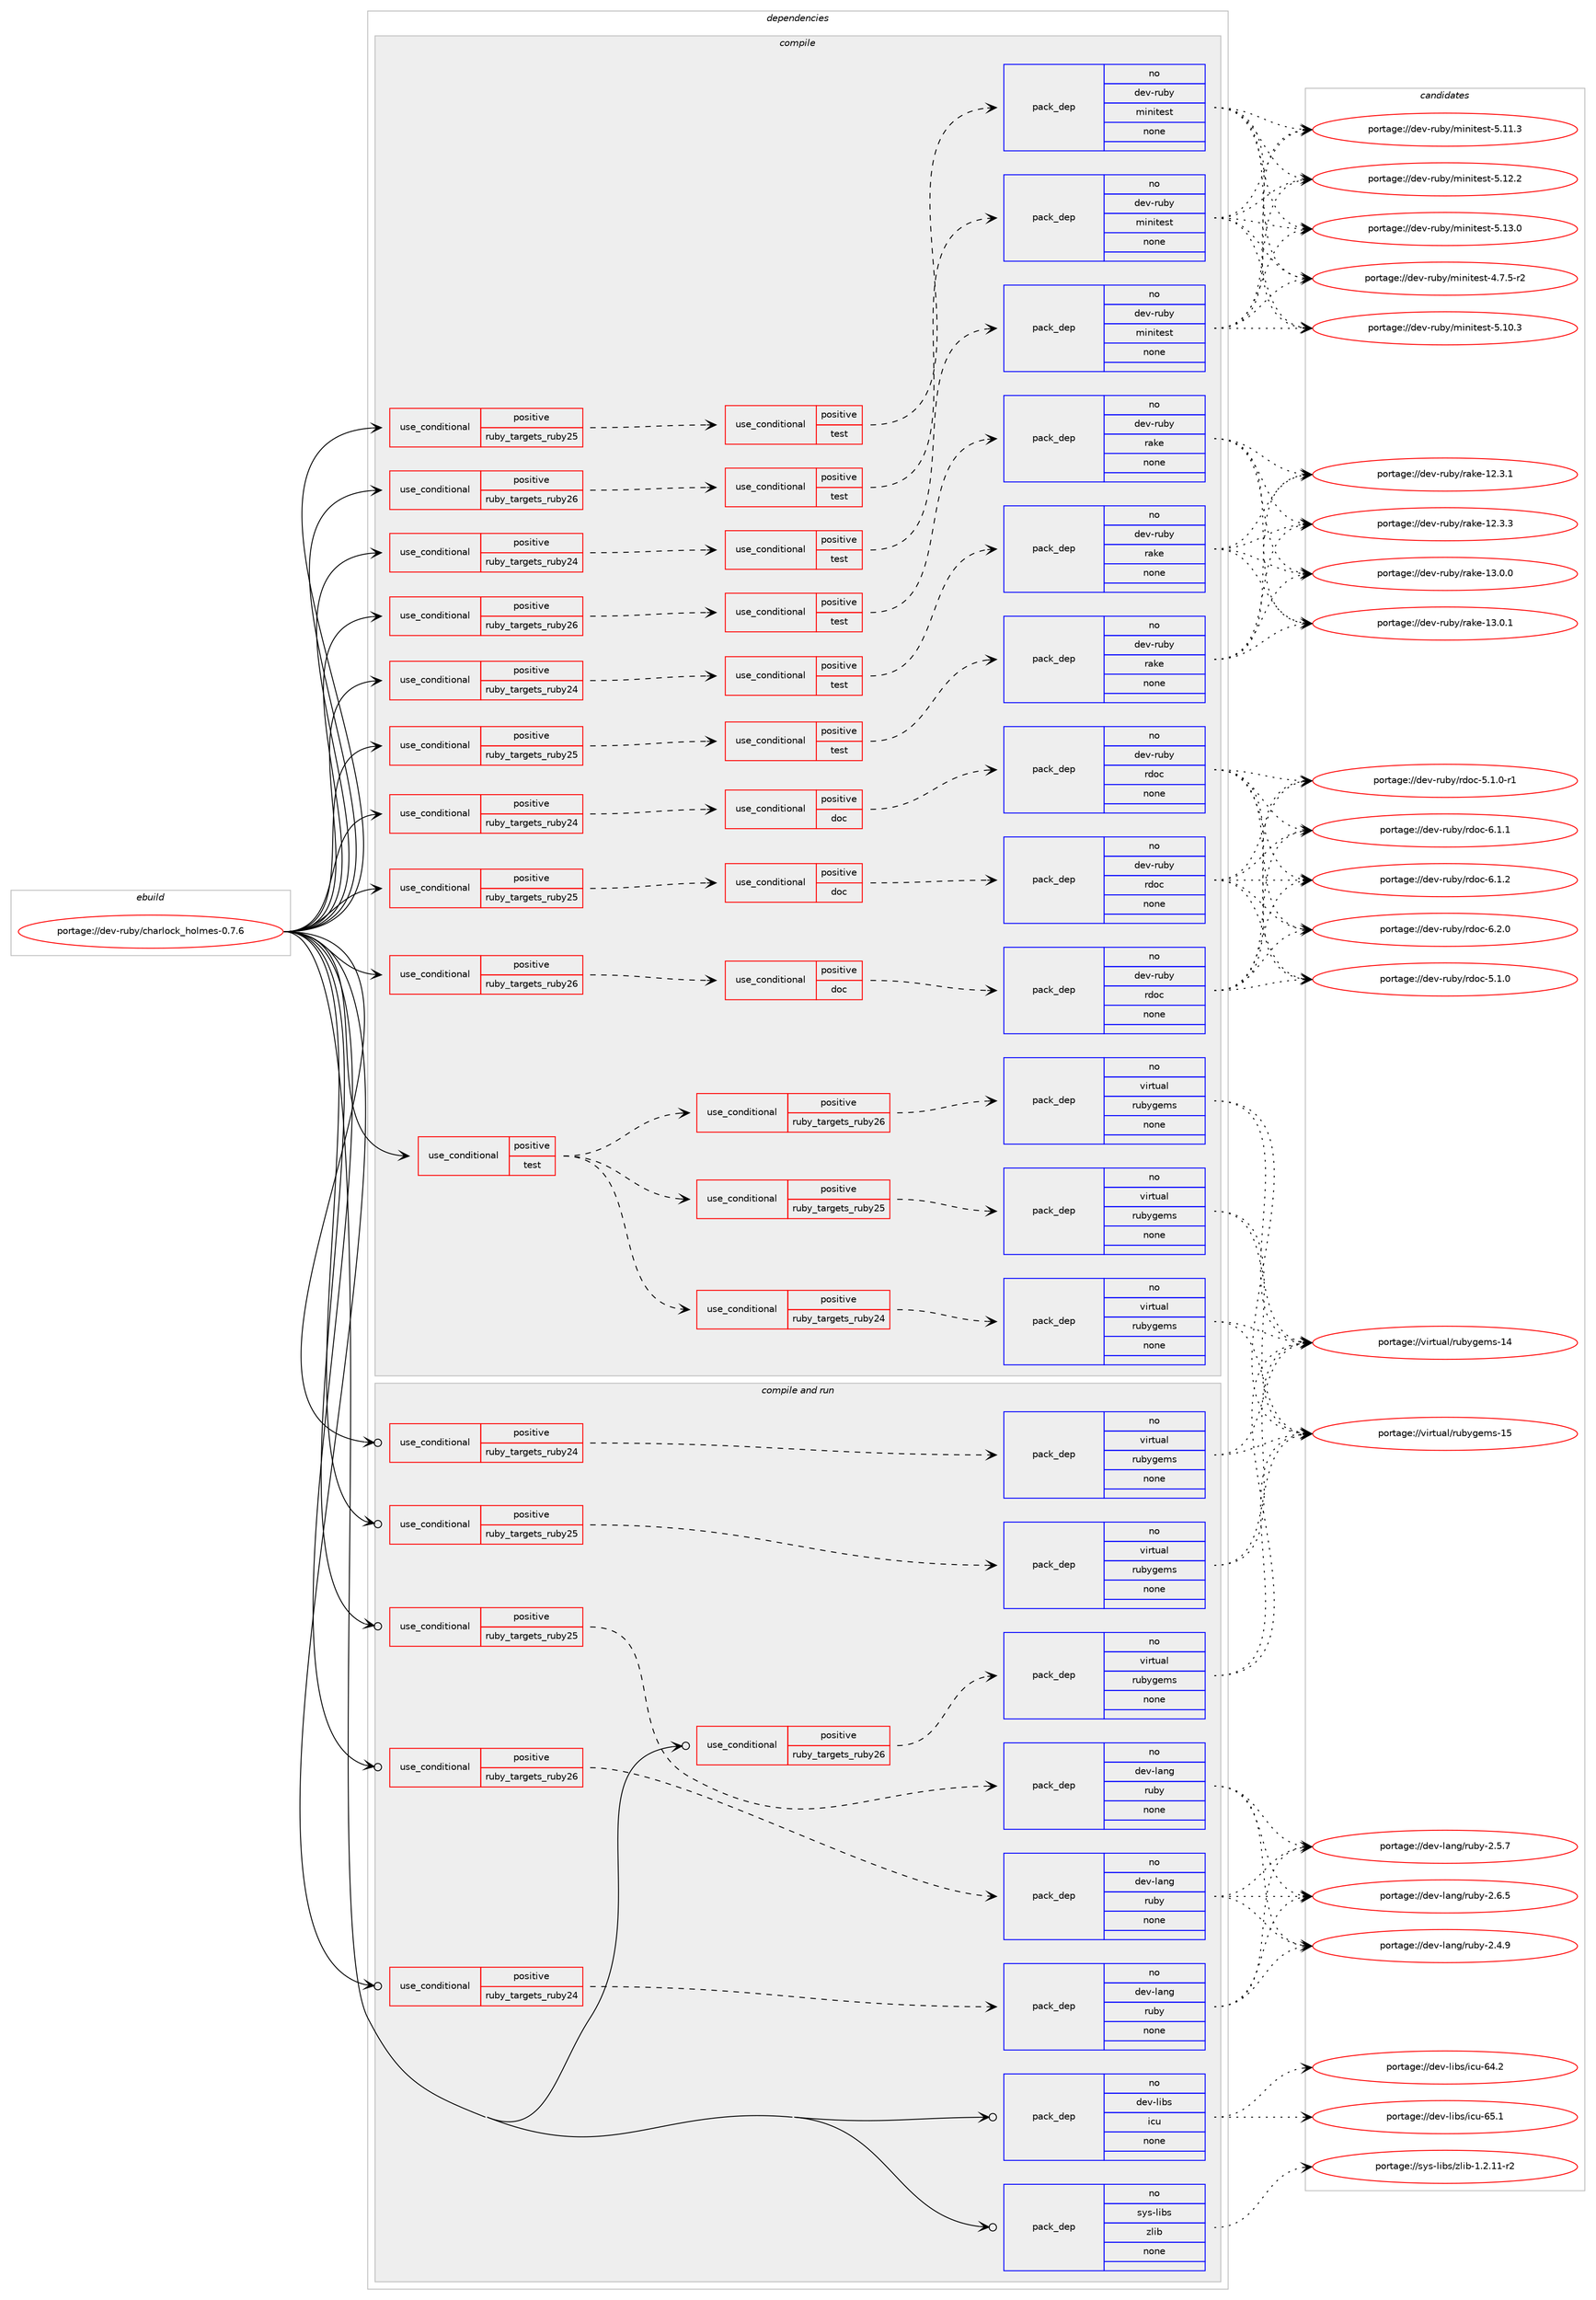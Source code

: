 digraph prolog {

# *************
# Graph options
# *************

newrank=true;
concentrate=true;
compound=true;
graph [rankdir=LR,fontname=Helvetica,fontsize=10,ranksep=1.5];#, ranksep=2.5, nodesep=0.2];
edge  [arrowhead=vee];
node  [fontname=Helvetica,fontsize=10];

# **********
# The ebuild
# **********

subgraph cluster_leftcol {
color=gray;
rank=same;
label=<<i>ebuild</i>>;
id [label="portage://dev-ruby/charlock_holmes-0.7.6", color=red, width=4, href="../dev-ruby/charlock_holmes-0.7.6.svg"];
}

# ****************
# The dependencies
# ****************

subgraph cluster_midcol {
color=gray;
label=<<i>dependencies</i>>;
subgraph cluster_compile {
fillcolor="#eeeeee";
style=filled;
label=<<i>compile</i>>;
subgraph cond49091 {
dependency215319 [label=<<TABLE BORDER="0" CELLBORDER="1" CELLSPACING="0" CELLPADDING="4"><TR><TD ROWSPAN="3" CELLPADDING="10">use_conditional</TD></TR><TR><TD>positive</TD></TR><TR><TD>ruby_targets_ruby24</TD></TR></TABLE>>, shape=none, color=red];
subgraph cond49092 {
dependency215320 [label=<<TABLE BORDER="0" CELLBORDER="1" CELLSPACING="0" CELLPADDING="4"><TR><TD ROWSPAN="3" CELLPADDING="10">use_conditional</TD></TR><TR><TD>positive</TD></TR><TR><TD>doc</TD></TR></TABLE>>, shape=none, color=red];
subgraph pack162747 {
dependency215321 [label=<<TABLE BORDER="0" CELLBORDER="1" CELLSPACING="0" CELLPADDING="4" WIDTH="220"><TR><TD ROWSPAN="6" CELLPADDING="30">pack_dep</TD></TR><TR><TD WIDTH="110">no</TD></TR><TR><TD>dev-ruby</TD></TR><TR><TD>rdoc</TD></TR><TR><TD>none</TD></TR><TR><TD></TD></TR></TABLE>>, shape=none, color=blue];
}
dependency215320:e -> dependency215321:w [weight=20,style="dashed",arrowhead="vee"];
}
dependency215319:e -> dependency215320:w [weight=20,style="dashed",arrowhead="vee"];
}
id:e -> dependency215319:w [weight=20,style="solid",arrowhead="vee"];
subgraph cond49093 {
dependency215322 [label=<<TABLE BORDER="0" CELLBORDER="1" CELLSPACING="0" CELLPADDING="4"><TR><TD ROWSPAN="3" CELLPADDING="10">use_conditional</TD></TR><TR><TD>positive</TD></TR><TR><TD>ruby_targets_ruby24</TD></TR></TABLE>>, shape=none, color=red];
subgraph cond49094 {
dependency215323 [label=<<TABLE BORDER="0" CELLBORDER="1" CELLSPACING="0" CELLPADDING="4"><TR><TD ROWSPAN="3" CELLPADDING="10">use_conditional</TD></TR><TR><TD>positive</TD></TR><TR><TD>test</TD></TR></TABLE>>, shape=none, color=red];
subgraph pack162748 {
dependency215324 [label=<<TABLE BORDER="0" CELLBORDER="1" CELLSPACING="0" CELLPADDING="4" WIDTH="220"><TR><TD ROWSPAN="6" CELLPADDING="30">pack_dep</TD></TR><TR><TD WIDTH="110">no</TD></TR><TR><TD>dev-ruby</TD></TR><TR><TD>minitest</TD></TR><TR><TD>none</TD></TR><TR><TD></TD></TR></TABLE>>, shape=none, color=blue];
}
dependency215323:e -> dependency215324:w [weight=20,style="dashed",arrowhead="vee"];
}
dependency215322:e -> dependency215323:w [weight=20,style="dashed",arrowhead="vee"];
}
id:e -> dependency215322:w [weight=20,style="solid",arrowhead="vee"];
subgraph cond49095 {
dependency215325 [label=<<TABLE BORDER="0" CELLBORDER="1" CELLSPACING="0" CELLPADDING="4"><TR><TD ROWSPAN="3" CELLPADDING="10">use_conditional</TD></TR><TR><TD>positive</TD></TR><TR><TD>ruby_targets_ruby24</TD></TR></TABLE>>, shape=none, color=red];
subgraph cond49096 {
dependency215326 [label=<<TABLE BORDER="0" CELLBORDER="1" CELLSPACING="0" CELLPADDING="4"><TR><TD ROWSPAN="3" CELLPADDING="10">use_conditional</TD></TR><TR><TD>positive</TD></TR><TR><TD>test</TD></TR></TABLE>>, shape=none, color=red];
subgraph pack162749 {
dependency215327 [label=<<TABLE BORDER="0" CELLBORDER="1" CELLSPACING="0" CELLPADDING="4" WIDTH="220"><TR><TD ROWSPAN="6" CELLPADDING="30">pack_dep</TD></TR><TR><TD WIDTH="110">no</TD></TR><TR><TD>dev-ruby</TD></TR><TR><TD>rake</TD></TR><TR><TD>none</TD></TR><TR><TD></TD></TR></TABLE>>, shape=none, color=blue];
}
dependency215326:e -> dependency215327:w [weight=20,style="dashed",arrowhead="vee"];
}
dependency215325:e -> dependency215326:w [weight=20,style="dashed",arrowhead="vee"];
}
id:e -> dependency215325:w [weight=20,style="solid",arrowhead="vee"];
subgraph cond49097 {
dependency215328 [label=<<TABLE BORDER="0" CELLBORDER="1" CELLSPACING="0" CELLPADDING="4"><TR><TD ROWSPAN="3" CELLPADDING="10">use_conditional</TD></TR><TR><TD>positive</TD></TR><TR><TD>ruby_targets_ruby25</TD></TR></TABLE>>, shape=none, color=red];
subgraph cond49098 {
dependency215329 [label=<<TABLE BORDER="0" CELLBORDER="1" CELLSPACING="0" CELLPADDING="4"><TR><TD ROWSPAN="3" CELLPADDING="10">use_conditional</TD></TR><TR><TD>positive</TD></TR><TR><TD>doc</TD></TR></TABLE>>, shape=none, color=red];
subgraph pack162750 {
dependency215330 [label=<<TABLE BORDER="0" CELLBORDER="1" CELLSPACING="0" CELLPADDING="4" WIDTH="220"><TR><TD ROWSPAN="6" CELLPADDING="30">pack_dep</TD></TR><TR><TD WIDTH="110">no</TD></TR><TR><TD>dev-ruby</TD></TR><TR><TD>rdoc</TD></TR><TR><TD>none</TD></TR><TR><TD></TD></TR></TABLE>>, shape=none, color=blue];
}
dependency215329:e -> dependency215330:w [weight=20,style="dashed",arrowhead="vee"];
}
dependency215328:e -> dependency215329:w [weight=20,style="dashed",arrowhead="vee"];
}
id:e -> dependency215328:w [weight=20,style="solid",arrowhead="vee"];
subgraph cond49099 {
dependency215331 [label=<<TABLE BORDER="0" CELLBORDER="1" CELLSPACING="0" CELLPADDING="4"><TR><TD ROWSPAN="3" CELLPADDING="10">use_conditional</TD></TR><TR><TD>positive</TD></TR><TR><TD>ruby_targets_ruby25</TD></TR></TABLE>>, shape=none, color=red];
subgraph cond49100 {
dependency215332 [label=<<TABLE BORDER="0" CELLBORDER="1" CELLSPACING="0" CELLPADDING="4"><TR><TD ROWSPAN="3" CELLPADDING="10">use_conditional</TD></TR><TR><TD>positive</TD></TR><TR><TD>test</TD></TR></TABLE>>, shape=none, color=red];
subgraph pack162751 {
dependency215333 [label=<<TABLE BORDER="0" CELLBORDER="1" CELLSPACING="0" CELLPADDING="4" WIDTH="220"><TR><TD ROWSPAN="6" CELLPADDING="30">pack_dep</TD></TR><TR><TD WIDTH="110">no</TD></TR><TR><TD>dev-ruby</TD></TR><TR><TD>minitest</TD></TR><TR><TD>none</TD></TR><TR><TD></TD></TR></TABLE>>, shape=none, color=blue];
}
dependency215332:e -> dependency215333:w [weight=20,style="dashed",arrowhead="vee"];
}
dependency215331:e -> dependency215332:w [weight=20,style="dashed",arrowhead="vee"];
}
id:e -> dependency215331:w [weight=20,style="solid",arrowhead="vee"];
subgraph cond49101 {
dependency215334 [label=<<TABLE BORDER="0" CELLBORDER="1" CELLSPACING="0" CELLPADDING="4"><TR><TD ROWSPAN="3" CELLPADDING="10">use_conditional</TD></TR><TR><TD>positive</TD></TR><TR><TD>ruby_targets_ruby25</TD></TR></TABLE>>, shape=none, color=red];
subgraph cond49102 {
dependency215335 [label=<<TABLE BORDER="0" CELLBORDER="1" CELLSPACING="0" CELLPADDING="4"><TR><TD ROWSPAN="3" CELLPADDING="10">use_conditional</TD></TR><TR><TD>positive</TD></TR><TR><TD>test</TD></TR></TABLE>>, shape=none, color=red];
subgraph pack162752 {
dependency215336 [label=<<TABLE BORDER="0" CELLBORDER="1" CELLSPACING="0" CELLPADDING="4" WIDTH="220"><TR><TD ROWSPAN="6" CELLPADDING="30">pack_dep</TD></TR><TR><TD WIDTH="110">no</TD></TR><TR><TD>dev-ruby</TD></TR><TR><TD>rake</TD></TR><TR><TD>none</TD></TR><TR><TD></TD></TR></TABLE>>, shape=none, color=blue];
}
dependency215335:e -> dependency215336:w [weight=20,style="dashed",arrowhead="vee"];
}
dependency215334:e -> dependency215335:w [weight=20,style="dashed",arrowhead="vee"];
}
id:e -> dependency215334:w [weight=20,style="solid",arrowhead="vee"];
subgraph cond49103 {
dependency215337 [label=<<TABLE BORDER="0" CELLBORDER="1" CELLSPACING="0" CELLPADDING="4"><TR><TD ROWSPAN="3" CELLPADDING="10">use_conditional</TD></TR><TR><TD>positive</TD></TR><TR><TD>ruby_targets_ruby26</TD></TR></TABLE>>, shape=none, color=red];
subgraph cond49104 {
dependency215338 [label=<<TABLE BORDER="0" CELLBORDER="1" CELLSPACING="0" CELLPADDING="4"><TR><TD ROWSPAN="3" CELLPADDING="10">use_conditional</TD></TR><TR><TD>positive</TD></TR><TR><TD>doc</TD></TR></TABLE>>, shape=none, color=red];
subgraph pack162753 {
dependency215339 [label=<<TABLE BORDER="0" CELLBORDER="1" CELLSPACING="0" CELLPADDING="4" WIDTH="220"><TR><TD ROWSPAN="6" CELLPADDING="30">pack_dep</TD></TR><TR><TD WIDTH="110">no</TD></TR><TR><TD>dev-ruby</TD></TR><TR><TD>rdoc</TD></TR><TR><TD>none</TD></TR><TR><TD></TD></TR></TABLE>>, shape=none, color=blue];
}
dependency215338:e -> dependency215339:w [weight=20,style="dashed",arrowhead="vee"];
}
dependency215337:e -> dependency215338:w [weight=20,style="dashed",arrowhead="vee"];
}
id:e -> dependency215337:w [weight=20,style="solid",arrowhead="vee"];
subgraph cond49105 {
dependency215340 [label=<<TABLE BORDER="0" CELLBORDER="1" CELLSPACING="0" CELLPADDING="4"><TR><TD ROWSPAN="3" CELLPADDING="10">use_conditional</TD></TR><TR><TD>positive</TD></TR><TR><TD>ruby_targets_ruby26</TD></TR></TABLE>>, shape=none, color=red];
subgraph cond49106 {
dependency215341 [label=<<TABLE BORDER="0" CELLBORDER="1" CELLSPACING="0" CELLPADDING="4"><TR><TD ROWSPAN="3" CELLPADDING="10">use_conditional</TD></TR><TR><TD>positive</TD></TR><TR><TD>test</TD></TR></TABLE>>, shape=none, color=red];
subgraph pack162754 {
dependency215342 [label=<<TABLE BORDER="0" CELLBORDER="1" CELLSPACING="0" CELLPADDING="4" WIDTH="220"><TR><TD ROWSPAN="6" CELLPADDING="30">pack_dep</TD></TR><TR><TD WIDTH="110">no</TD></TR><TR><TD>dev-ruby</TD></TR><TR><TD>minitest</TD></TR><TR><TD>none</TD></TR><TR><TD></TD></TR></TABLE>>, shape=none, color=blue];
}
dependency215341:e -> dependency215342:w [weight=20,style="dashed",arrowhead="vee"];
}
dependency215340:e -> dependency215341:w [weight=20,style="dashed",arrowhead="vee"];
}
id:e -> dependency215340:w [weight=20,style="solid",arrowhead="vee"];
subgraph cond49107 {
dependency215343 [label=<<TABLE BORDER="0" CELLBORDER="1" CELLSPACING="0" CELLPADDING="4"><TR><TD ROWSPAN="3" CELLPADDING="10">use_conditional</TD></TR><TR><TD>positive</TD></TR><TR><TD>ruby_targets_ruby26</TD></TR></TABLE>>, shape=none, color=red];
subgraph cond49108 {
dependency215344 [label=<<TABLE BORDER="0" CELLBORDER="1" CELLSPACING="0" CELLPADDING="4"><TR><TD ROWSPAN="3" CELLPADDING="10">use_conditional</TD></TR><TR><TD>positive</TD></TR><TR><TD>test</TD></TR></TABLE>>, shape=none, color=red];
subgraph pack162755 {
dependency215345 [label=<<TABLE BORDER="0" CELLBORDER="1" CELLSPACING="0" CELLPADDING="4" WIDTH="220"><TR><TD ROWSPAN="6" CELLPADDING="30">pack_dep</TD></TR><TR><TD WIDTH="110">no</TD></TR><TR><TD>dev-ruby</TD></TR><TR><TD>rake</TD></TR><TR><TD>none</TD></TR><TR><TD></TD></TR></TABLE>>, shape=none, color=blue];
}
dependency215344:e -> dependency215345:w [weight=20,style="dashed",arrowhead="vee"];
}
dependency215343:e -> dependency215344:w [weight=20,style="dashed",arrowhead="vee"];
}
id:e -> dependency215343:w [weight=20,style="solid",arrowhead="vee"];
subgraph cond49109 {
dependency215346 [label=<<TABLE BORDER="0" CELLBORDER="1" CELLSPACING="0" CELLPADDING="4"><TR><TD ROWSPAN="3" CELLPADDING="10">use_conditional</TD></TR><TR><TD>positive</TD></TR><TR><TD>test</TD></TR></TABLE>>, shape=none, color=red];
subgraph cond49110 {
dependency215347 [label=<<TABLE BORDER="0" CELLBORDER="1" CELLSPACING="0" CELLPADDING="4"><TR><TD ROWSPAN="3" CELLPADDING="10">use_conditional</TD></TR><TR><TD>positive</TD></TR><TR><TD>ruby_targets_ruby24</TD></TR></TABLE>>, shape=none, color=red];
subgraph pack162756 {
dependency215348 [label=<<TABLE BORDER="0" CELLBORDER="1" CELLSPACING="0" CELLPADDING="4" WIDTH="220"><TR><TD ROWSPAN="6" CELLPADDING="30">pack_dep</TD></TR><TR><TD WIDTH="110">no</TD></TR><TR><TD>virtual</TD></TR><TR><TD>rubygems</TD></TR><TR><TD>none</TD></TR><TR><TD></TD></TR></TABLE>>, shape=none, color=blue];
}
dependency215347:e -> dependency215348:w [weight=20,style="dashed",arrowhead="vee"];
}
dependency215346:e -> dependency215347:w [weight=20,style="dashed",arrowhead="vee"];
subgraph cond49111 {
dependency215349 [label=<<TABLE BORDER="0" CELLBORDER="1" CELLSPACING="0" CELLPADDING="4"><TR><TD ROWSPAN="3" CELLPADDING="10">use_conditional</TD></TR><TR><TD>positive</TD></TR><TR><TD>ruby_targets_ruby25</TD></TR></TABLE>>, shape=none, color=red];
subgraph pack162757 {
dependency215350 [label=<<TABLE BORDER="0" CELLBORDER="1" CELLSPACING="0" CELLPADDING="4" WIDTH="220"><TR><TD ROWSPAN="6" CELLPADDING="30">pack_dep</TD></TR><TR><TD WIDTH="110">no</TD></TR><TR><TD>virtual</TD></TR><TR><TD>rubygems</TD></TR><TR><TD>none</TD></TR><TR><TD></TD></TR></TABLE>>, shape=none, color=blue];
}
dependency215349:e -> dependency215350:w [weight=20,style="dashed",arrowhead="vee"];
}
dependency215346:e -> dependency215349:w [weight=20,style="dashed",arrowhead="vee"];
subgraph cond49112 {
dependency215351 [label=<<TABLE BORDER="0" CELLBORDER="1" CELLSPACING="0" CELLPADDING="4"><TR><TD ROWSPAN="3" CELLPADDING="10">use_conditional</TD></TR><TR><TD>positive</TD></TR><TR><TD>ruby_targets_ruby26</TD></TR></TABLE>>, shape=none, color=red];
subgraph pack162758 {
dependency215352 [label=<<TABLE BORDER="0" CELLBORDER="1" CELLSPACING="0" CELLPADDING="4" WIDTH="220"><TR><TD ROWSPAN="6" CELLPADDING="30">pack_dep</TD></TR><TR><TD WIDTH="110">no</TD></TR><TR><TD>virtual</TD></TR><TR><TD>rubygems</TD></TR><TR><TD>none</TD></TR><TR><TD></TD></TR></TABLE>>, shape=none, color=blue];
}
dependency215351:e -> dependency215352:w [weight=20,style="dashed",arrowhead="vee"];
}
dependency215346:e -> dependency215351:w [weight=20,style="dashed",arrowhead="vee"];
}
id:e -> dependency215346:w [weight=20,style="solid",arrowhead="vee"];
}
subgraph cluster_compileandrun {
fillcolor="#eeeeee";
style=filled;
label=<<i>compile and run</i>>;
subgraph cond49113 {
dependency215353 [label=<<TABLE BORDER="0" CELLBORDER="1" CELLSPACING="0" CELLPADDING="4"><TR><TD ROWSPAN="3" CELLPADDING="10">use_conditional</TD></TR><TR><TD>positive</TD></TR><TR><TD>ruby_targets_ruby24</TD></TR></TABLE>>, shape=none, color=red];
subgraph pack162759 {
dependency215354 [label=<<TABLE BORDER="0" CELLBORDER="1" CELLSPACING="0" CELLPADDING="4" WIDTH="220"><TR><TD ROWSPAN="6" CELLPADDING="30">pack_dep</TD></TR><TR><TD WIDTH="110">no</TD></TR><TR><TD>dev-lang</TD></TR><TR><TD>ruby</TD></TR><TR><TD>none</TD></TR><TR><TD></TD></TR></TABLE>>, shape=none, color=blue];
}
dependency215353:e -> dependency215354:w [weight=20,style="dashed",arrowhead="vee"];
}
id:e -> dependency215353:w [weight=20,style="solid",arrowhead="odotvee"];
subgraph cond49114 {
dependency215355 [label=<<TABLE BORDER="0" CELLBORDER="1" CELLSPACING="0" CELLPADDING="4"><TR><TD ROWSPAN="3" CELLPADDING="10">use_conditional</TD></TR><TR><TD>positive</TD></TR><TR><TD>ruby_targets_ruby24</TD></TR></TABLE>>, shape=none, color=red];
subgraph pack162760 {
dependency215356 [label=<<TABLE BORDER="0" CELLBORDER="1" CELLSPACING="0" CELLPADDING="4" WIDTH="220"><TR><TD ROWSPAN="6" CELLPADDING="30">pack_dep</TD></TR><TR><TD WIDTH="110">no</TD></TR><TR><TD>virtual</TD></TR><TR><TD>rubygems</TD></TR><TR><TD>none</TD></TR><TR><TD></TD></TR></TABLE>>, shape=none, color=blue];
}
dependency215355:e -> dependency215356:w [weight=20,style="dashed",arrowhead="vee"];
}
id:e -> dependency215355:w [weight=20,style="solid",arrowhead="odotvee"];
subgraph cond49115 {
dependency215357 [label=<<TABLE BORDER="0" CELLBORDER="1" CELLSPACING="0" CELLPADDING="4"><TR><TD ROWSPAN="3" CELLPADDING="10">use_conditional</TD></TR><TR><TD>positive</TD></TR><TR><TD>ruby_targets_ruby25</TD></TR></TABLE>>, shape=none, color=red];
subgraph pack162761 {
dependency215358 [label=<<TABLE BORDER="0" CELLBORDER="1" CELLSPACING="0" CELLPADDING="4" WIDTH="220"><TR><TD ROWSPAN="6" CELLPADDING="30">pack_dep</TD></TR><TR><TD WIDTH="110">no</TD></TR><TR><TD>dev-lang</TD></TR><TR><TD>ruby</TD></TR><TR><TD>none</TD></TR><TR><TD></TD></TR></TABLE>>, shape=none, color=blue];
}
dependency215357:e -> dependency215358:w [weight=20,style="dashed",arrowhead="vee"];
}
id:e -> dependency215357:w [weight=20,style="solid",arrowhead="odotvee"];
subgraph cond49116 {
dependency215359 [label=<<TABLE BORDER="0" CELLBORDER="1" CELLSPACING="0" CELLPADDING="4"><TR><TD ROWSPAN="3" CELLPADDING="10">use_conditional</TD></TR><TR><TD>positive</TD></TR><TR><TD>ruby_targets_ruby25</TD></TR></TABLE>>, shape=none, color=red];
subgraph pack162762 {
dependency215360 [label=<<TABLE BORDER="0" CELLBORDER="1" CELLSPACING="0" CELLPADDING="4" WIDTH="220"><TR><TD ROWSPAN="6" CELLPADDING="30">pack_dep</TD></TR><TR><TD WIDTH="110">no</TD></TR><TR><TD>virtual</TD></TR><TR><TD>rubygems</TD></TR><TR><TD>none</TD></TR><TR><TD></TD></TR></TABLE>>, shape=none, color=blue];
}
dependency215359:e -> dependency215360:w [weight=20,style="dashed",arrowhead="vee"];
}
id:e -> dependency215359:w [weight=20,style="solid",arrowhead="odotvee"];
subgraph cond49117 {
dependency215361 [label=<<TABLE BORDER="0" CELLBORDER="1" CELLSPACING="0" CELLPADDING="4"><TR><TD ROWSPAN="3" CELLPADDING="10">use_conditional</TD></TR><TR><TD>positive</TD></TR><TR><TD>ruby_targets_ruby26</TD></TR></TABLE>>, shape=none, color=red];
subgraph pack162763 {
dependency215362 [label=<<TABLE BORDER="0" CELLBORDER="1" CELLSPACING="0" CELLPADDING="4" WIDTH="220"><TR><TD ROWSPAN="6" CELLPADDING="30">pack_dep</TD></TR><TR><TD WIDTH="110">no</TD></TR><TR><TD>dev-lang</TD></TR><TR><TD>ruby</TD></TR><TR><TD>none</TD></TR><TR><TD></TD></TR></TABLE>>, shape=none, color=blue];
}
dependency215361:e -> dependency215362:w [weight=20,style="dashed",arrowhead="vee"];
}
id:e -> dependency215361:w [weight=20,style="solid",arrowhead="odotvee"];
subgraph cond49118 {
dependency215363 [label=<<TABLE BORDER="0" CELLBORDER="1" CELLSPACING="0" CELLPADDING="4"><TR><TD ROWSPAN="3" CELLPADDING="10">use_conditional</TD></TR><TR><TD>positive</TD></TR><TR><TD>ruby_targets_ruby26</TD></TR></TABLE>>, shape=none, color=red];
subgraph pack162764 {
dependency215364 [label=<<TABLE BORDER="0" CELLBORDER="1" CELLSPACING="0" CELLPADDING="4" WIDTH="220"><TR><TD ROWSPAN="6" CELLPADDING="30">pack_dep</TD></TR><TR><TD WIDTH="110">no</TD></TR><TR><TD>virtual</TD></TR><TR><TD>rubygems</TD></TR><TR><TD>none</TD></TR><TR><TD></TD></TR></TABLE>>, shape=none, color=blue];
}
dependency215363:e -> dependency215364:w [weight=20,style="dashed",arrowhead="vee"];
}
id:e -> dependency215363:w [weight=20,style="solid",arrowhead="odotvee"];
subgraph pack162765 {
dependency215365 [label=<<TABLE BORDER="0" CELLBORDER="1" CELLSPACING="0" CELLPADDING="4" WIDTH="220"><TR><TD ROWSPAN="6" CELLPADDING="30">pack_dep</TD></TR><TR><TD WIDTH="110">no</TD></TR><TR><TD>dev-libs</TD></TR><TR><TD>icu</TD></TR><TR><TD>none</TD></TR><TR><TD></TD></TR></TABLE>>, shape=none, color=blue];
}
id:e -> dependency215365:w [weight=20,style="solid",arrowhead="odotvee"];
subgraph pack162766 {
dependency215366 [label=<<TABLE BORDER="0" CELLBORDER="1" CELLSPACING="0" CELLPADDING="4" WIDTH="220"><TR><TD ROWSPAN="6" CELLPADDING="30">pack_dep</TD></TR><TR><TD WIDTH="110">no</TD></TR><TR><TD>sys-libs</TD></TR><TR><TD>zlib</TD></TR><TR><TD>none</TD></TR><TR><TD></TD></TR></TABLE>>, shape=none, color=blue];
}
id:e -> dependency215366:w [weight=20,style="solid",arrowhead="odotvee"];
}
subgraph cluster_run {
fillcolor="#eeeeee";
style=filled;
label=<<i>run</i>>;
}
}

# **************
# The candidates
# **************

subgraph cluster_choices {
rank=same;
color=gray;
label=<<i>candidates</i>>;

subgraph choice162747 {
color=black;
nodesep=1;
choiceportage10010111845114117981214711410011199455346494648 [label="portage://dev-ruby/rdoc-5.1.0", color=red, width=4,href="../dev-ruby/rdoc-5.1.0.svg"];
choiceportage100101118451141179812147114100111994553464946484511449 [label="portage://dev-ruby/rdoc-5.1.0-r1", color=red, width=4,href="../dev-ruby/rdoc-5.1.0-r1.svg"];
choiceportage10010111845114117981214711410011199455446494649 [label="portage://dev-ruby/rdoc-6.1.1", color=red, width=4,href="../dev-ruby/rdoc-6.1.1.svg"];
choiceportage10010111845114117981214711410011199455446494650 [label="portage://dev-ruby/rdoc-6.1.2", color=red, width=4,href="../dev-ruby/rdoc-6.1.2.svg"];
choiceportage10010111845114117981214711410011199455446504648 [label="portage://dev-ruby/rdoc-6.2.0", color=red, width=4,href="../dev-ruby/rdoc-6.2.0.svg"];
dependency215321:e -> choiceportage10010111845114117981214711410011199455346494648:w [style=dotted,weight="100"];
dependency215321:e -> choiceportage100101118451141179812147114100111994553464946484511449:w [style=dotted,weight="100"];
dependency215321:e -> choiceportage10010111845114117981214711410011199455446494649:w [style=dotted,weight="100"];
dependency215321:e -> choiceportage10010111845114117981214711410011199455446494650:w [style=dotted,weight="100"];
dependency215321:e -> choiceportage10010111845114117981214711410011199455446504648:w [style=dotted,weight="100"];
}
subgraph choice162748 {
color=black;
nodesep=1;
choiceportage1001011184511411798121471091051101051161011151164552465546534511450 [label="portage://dev-ruby/minitest-4.7.5-r2", color=red, width=4,href="../dev-ruby/minitest-4.7.5-r2.svg"];
choiceportage10010111845114117981214710910511010511610111511645534649484651 [label="portage://dev-ruby/minitest-5.10.3", color=red, width=4,href="../dev-ruby/minitest-5.10.3.svg"];
choiceportage10010111845114117981214710910511010511610111511645534649494651 [label="portage://dev-ruby/minitest-5.11.3", color=red, width=4,href="../dev-ruby/minitest-5.11.3.svg"];
choiceportage10010111845114117981214710910511010511610111511645534649504650 [label="portage://dev-ruby/minitest-5.12.2", color=red, width=4,href="../dev-ruby/minitest-5.12.2.svg"];
choiceportage10010111845114117981214710910511010511610111511645534649514648 [label="portage://dev-ruby/minitest-5.13.0", color=red, width=4,href="../dev-ruby/minitest-5.13.0.svg"];
dependency215324:e -> choiceportage1001011184511411798121471091051101051161011151164552465546534511450:w [style=dotted,weight="100"];
dependency215324:e -> choiceportage10010111845114117981214710910511010511610111511645534649484651:w [style=dotted,weight="100"];
dependency215324:e -> choiceportage10010111845114117981214710910511010511610111511645534649494651:w [style=dotted,weight="100"];
dependency215324:e -> choiceportage10010111845114117981214710910511010511610111511645534649504650:w [style=dotted,weight="100"];
dependency215324:e -> choiceportage10010111845114117981214710910511010511610111511645534649514648:w [style=dotted,weight="100"];
}
subgraph choice162749 {
color=black;
nodesep=1;
choiceportage1001011184511411798121471149710710145495046514649 [label="portage://dev-ruby/rake-12.3.1", color=red, width=4,href="../dev-ruby/rake-12.3.1.svg"];
choiceportage1001011184511411798121471149710710145495046514651 [label="portage://dev-ruby/rake-12.3.3", color=red, width=4,href="../dev-ruby/rake-12.3.3.svg"];
choiceportage1001011184511411798121471149710710145495146484648 [label="portage://dev-ruby/rake-13.0.0", color=red, width=4,href="../dev-ruby/rake-13.0.0.svg"];
choiceportage1001011184511411798121471149710710145495146484649 [label="portage://dev-ruby/rake-13.0.1", color=red, width=4,href="../dev-ruby/rake-13.0.1.svg"];
dependency215327:e -> choiceportage1001011184511411798121471149710710145495046514649:w [style=dotted,weight="100"];
dependency215327:e -> choiceportage1001011184511411798121471149710710145495046514651:w [style=dotted,weight="100"];
dependency215327:e -> choiceportage1001011184511411798121471149710710145495146484648:w [style=dotted,weight="100"];
dependency215327:e -> choiceportage1001011184511411798121471149710710145495146484649:w [style=dotted,weight="100"];
}
subgraph choice162750 {
color=black;
nodesep=1;
choiceportage10010111845114117981214711410011199455346494648 [label="portage://dev-ruby/rdoc-5.1.0", color=red, width=4,href="../dev-ruby/rdoc-5.1.0.svg"];
choiceportage100101118451141179812147114100111994553464946484511449 [label="portage://dev-ruby/rdoc-5.1.0-r1", color=red, width=4,href="../dev-ruby/rdoc-5.1.0-r1.svg"];
choiceportage10010111845114117981214711410011199455446494649 [label="portage://dev-ruby/rdoc-6.1.1", color=red, width=4,href="../dev-ruby/rdoc-6.1.1.svg"];
choiceportage10010111845114117981214711410011199455446494650 [label="portage://dev-ruby/rdoc-6.1.2", color=red, width=4,href="../dev-ruby/rdoc-6.1.2.svg"];
choiceportage10010111845114117981214711410011199455446504648 [label="portage://dev-ruby/rdoc-6.2.0", color=red, width=4,href="../dev-ruby/rdoc-6.2.0.svg"];
dependency215330:e -> choiceportage10010111845114117981214711410011199455346494648:w [style=dotted,weight="100"];
dependency215330:e -> choiceportage100101118451141179812147114100111994553464946484511449:w [style=dotted,weight="100"];
dependency215330:e -> choiceportage10010111845114117981214711410011199455446494649:w [style=dotted,weight="100"];
dependency215330:e -> choiceportage10010111845114117981214711410011199455446494650:w [style=dotted,weight="100"];
dependency215330:e -> choiceportage10010111845114117981214711410011199455446504648:w [style=dotted,weight="100"];
}
subgraph choice162751 {
color=black;
nodesep=1;
choiceportage1001011184511411798121471091051101051161011151164552465546534511450 [label="portage://dev-ruby/minitest-4.7.5-r2", color=red, width=4,href="../dev-ruby/minitest-4.7.5-r2.svg"];
choiceportage10010111845114117981214710910511010511610111511645534649484651 [label="portage://dev-ruby/minitest-5.10.3", color=red, width=4,href="../dev-ruby/minitest-5.10.3.svg"];
choiceportage10010111845114117981214710910511010511610111511645534649494651 [label="portage://dev-ruby/minitest-5.11.3", color=red, width=4,href="../dev-ruby/minitest-5.11.3.svg"];
choiceportage10010111845114117981214710910511010511610111511645534649504650 [label="portage://dev-ruby/minitest-5.12.2", color=red, width=4,href="../dev-ruby/minitest-5.12.2.svg"];
choiceportage10010111845114117981214710910511010511610111511645534649514648 [label="portage://dev-ruby/minitest-5.13.0", color=red, width=4,href="../dev-ruby/minitest-5.13.0.svg"];
dependency215333:e -> choiceportage1001011184511411798121471091051101051161011151164552465546534511450:w [style=dotted,weight="100"];
dependency215333:e -> choiceportage10010111845114117981214710910511010511610111511645534649484651:w [style=dotted,weight="100"];
dependency215333:e -> choiceportage10010111845114117981214710910511010511610111511645534649494651:w [style=dotted,weight="100"];
dependency215333:e -> choiceportage10010111845114117981214710910511010511610111511645534649504650:w [style=dotted,weight="100"];
dependency215333:e -> choiceportage10010111845114117981214710910511010511610111511645534649514648:w [style=dotted,weight="100"];
}
subgraph choice162752 {
color=black;
nodesep=1;
choiceportage1001011184511411798121471149710710145495046514649 [label="portage://dev-ruby/rake-12.3.1", color=red, width=4,href="../dev-ruby/rake-12.3.1.svg"];
choiceportage1001011184511411798121471149710710145495046514651 [label="portage://dev-ruby/rake-12.3.3", color=red, width=4,href="../dev-ruby/rake-12.3.3.svg"];
choiceportage1001011184511411798121471149710710145495146484648 [label="portage://dev-ruby/rake-13.0.0", color=red, width=4,href="../dev-ruby/rake-13.0.0.svg"];
choiceportage1001011184511411798121471149710710145495146484649 [label="portage://dev-ruby/rake-13.0.1", color=red, width=4,href="../dev-ruby/rake-13.0.1.svg"];
dependency215336:e -> choiceportage1001011184511411798121471149710710145495046514649:w [style=dotted,weight="100"];
dependency215336:e -> choiceportage1001011184511411798121471149710710145495046514651:w [style=dotted,weight="100"];
dependency215336:e -> choiceportage1001011184511411798121471149710710145495146484648:w [style=dotted,weight="100"];
dependency215336:e -> choiceportage1001011184511411798121471149710710145495146484649:w [style=dotted,weight="100"];
}
subgraph choice162753 {
color=black;
nodesep=1;
choiceportage10010111845114117981214711410011199455346494648 [label="portage://dev-ruby/rdoc-5.1.0", color=red, width=4,href="../dev-ruby/rdoc-5.1.0.svg"];
choiceportage100101118451141179812147114100111994553464946484511449 [label="portage://dev-ruby/rdoc-5.1.0-r1", color=red, width=4,href="../dev-ruby/rdoc-5.1.0-r1.svg"];
choiceportage10010111845114117981214711410011199455446494649 [label="portage://dev-ruby/rdoc-6.1.1", color=red, width=4,href="../dev-ruby/rdoc-6.1.1.svg"];
choiceportage10010111845114117981214711410011199455446494650 [label="portage://dev-ruby/rdoc-6.1.2", color=red, width=4,href="../dev-ruby/rdoc-6.1.2.svg"];
choiceportage10010111845114117981214711410011199455446504648 [label="portage://dev-ruby/rdoc-6.2.0", color=red, width=4,href="../dev-ruby/rdoc-6.2.0.svg"];
dependency215339:e -> choiceportage10010111845114117981214711410011199455346494648:w [style=dotted,weight="100"];
dependency215339:e -> choiceportage100101118451141179812147114100111994553464946484511449:w [style=dotted,weight="100"];
dependency215339:e -> choiceportage10010111845114117981214711410011199455446494649:w [style=dotted,weight="100"];
dependency215339:e -> choiceportage10010111845114117981214711410011199455446494650:w [style=dotted,weight="100"];
dependency215339:e -> choiceportage10010111845114117981214711410011199455446504648:w [style=dotted,weight="100"];
}
subgraph choice162754 {
color=black;
nodesep=1;
choiceportage1001011184511411798121471091051101051161011151164552465546534511450 [label="portage://dev-ruby/minitest-4.7.5-r2", color=red, width=4,href="../dev-ruby/minitest-4.7.5-r2.svg"];
choiceportage10010111845114117981214710910511010511610111511645534649484651 [label="portage://dev-ruby/minitest-5.10.3", color=red, width=4,href="../dev-ruby/minitest-5.10.3.svg"];
choiceportage10010111845114117981214710910511010511610111511645534649494651 [label="portage://dev-ruby/minitest-5.11.3", color=red, width=4,href="../dev-ruby/minitest-5.11.3.svg"];
choiceportage10010111845114117981214710910511010511610111511645534649504650 [label="portage://dev-ruby/minitest-5.12.2", color=red, width=4,href="../dev-ruby/minitest-5.12.2.svg"];
choiceportage10010111845114117981214710910511010511610111511645534649514648 [label="portage://dev-ruby/minitest-5.13.0", color=red, width=4,href="../dev-ruby/minitest-5.13.0.svg"];
dependency215342:e -> choiceportage1001011184511411798121471091051101051161011151164552465546534511450:w [style=dotted,weight="100"];
dependency215342:e -> choiceportage10010111845114117981214710910511010511610111511645534649484651:w [style=dotted,weight="100"];
dependency215342:e -> choiceportage10010111845114117981214710910511010511610111511645534649494651:w [style=dotted,weight="100"];
dependency215342:e -> choiceportage10010111845114117981214710910511010511610111511645534649504650:w [style=dotted,weight="100"];
dependency215342:e -> choiceportage10010111845114117981214710910511010511610111511645534649514648:w [style=dotted,weight="100"];
}
subgraph choice162755 {
color=black;
nodesep=1;
choiceportage1001011184511411798121471149710710145495046514649 [label="portage://dev-ruby/rake-12.3.1", color=red, width=4,href="../dev-ruby/rake-12.3.1.svg"];
choiceportage1001011184511411798121471149710710145495046514651 [label="portage://dev-ruby/rake-12.3.3", color=red, width=4,href="../dev-ruby/rake-12.3.3.svg"];
choiceportage1001011184511411798121471149710710145495146484648 [label="portage://dev-ruby/rake-13.0.0", color=red, width=4,href="../dev-ruby/rake-13.0.0.svg"];
choiceportage1001011184511411798121471149710710145495146484649 [label="portage://dev-ruby/rake-13.0.1", color=red, width=4,href="../dev-ruby/rake-13.0.1.svg"];
dependency215345:e -> choiceportage1001011184511411798121471149710710145495046514649:w [style=dotted,weight="100"];
dependency215345:e -> choiceportage1001011184511411798121471149710710145495046514651:w [style=dotted,weight="100"];
dependency215345:e -> choiceportage1001011184511411798121471149710710145495146484648:w [style=dotted,weight="100"];
dependency215345:e -> choiceportage1001011184511411798121471149710710145495146484649:w [style=dotted,weight="100"];
}
subgraph choice162756 {
color=black;
nodesep=1;
choiceportage118105114116117971084711411798121103101109115454952 [label="portage://virtual/rubygems-14", color=red, width=4,href="../virtual/rubygems-14.svg"];
choiceportage118105114116117971084711411798121103101109115454953 [label="portage://virtual/rubygems-15", color=red, width=4,href="../virtual/rubygems-15.svg"];
dependency215348:e -> choiceportage118105114116117971084711411798121103101109115454952:w [style=dotted,weight="100"];
dependency215348:e -> choiceportage118105114116117971084711411798121103101109115454953:w [style=dotted,weight="100"];
}
subgraph choice162757 {
color=black;
nodesep=1;
choiceportage118105114116117971084711411798121103101109115454952 [label="portage://virtual/rubygems-14", color=red, width=4,href="../virtual/rubygems-14.svg"];
choiceportage118105114116117971084711411798121103101109115454953 [label="portage://virtual/rubygems-15", color=red, width=4,href="../virtual/rubygems-15.svg"];
dependency215350:e -> choiceportage118105114116117971084711411798121103101109115454952:w [style=dotted,weight="100"];
dependency215350:e -> choiceportage118105114116117971084711411798121103101109115454953:w [style=dotted,weight="100"];
}
subgraph choice162758 {
color=black;
nodesep=1;
choiceportage118105114116117971084711411798121103101109115454952 [label="portage://virtual/rubygems-14", color=red, width=4,href="../virtual/rubygems-14.svg"];
choiceportage118105114116117971084711411798121103101109115454953 [label="portage://virtual/rubygems-15", color=red, width=4,href="../virtual/rubygems-15.svg"];
dependency215352:e -> choiceportage118105114116117971084711411798121103101109115454952:w [style=dotted,weight="100"];
dependency215352:e -> choiceportage118105114116117971084711411798121103101109115454953:w [style=dotted,weight="100"];
}
subgraph choice162759 {
color=black;
nodesep=1;
choiceportage10010111845108971101034711411798121455046524657 [label="portage://dev-lang/ruby-2.4.9", color=red, width=4,href="../dev-lang/ruby-2.4.9.svg"];
choiceportage10010111845108971101034711411798121455046534655 [label="portage://dev-lang/ruby-2.5.7", color=red, width=4,href="../dev-lang/ruby-2.5.7.svg"];
choiceportage10010111845108971101034711411798121455046544653 [label="portage://dev-lang/ruby-2.6.5", color=red, width=4,href="../dev-lang/ruby-2.6.5.svg"];
dependency215354:e -> choiceportage10010111845108971101034711411798121455046524657:w [style=dotted,weight="100"];
dependency215354:e -> choiceportage10010111845108971101034711411798121455046534655:w [style=dotted,weight="100"];
dependency215354:e -> choiceportage10010111845108971101034711411798121455046544653:w [style=dotted,weight="100"];
}
subgraph choice162760 {
color=black;
nodesep=1;
choiceportage118105114116117971084711411798121103101109115454952 [label="portage://virtual/rubygems-14", color=red, width=4,href="../virtual/rubygems-14.svg"];
choiceportage118105114116117971084711411798121103101109115454953 [label="portage://virtual/rubygems-15", color=red, width=4,href="../virtual/rubygems-15.svg"];
dependency215356:e -> choiceportage118105114116117971084711411798121103101109115454952:w [style=dotted,weight="100"];
dependency215356:e -> choiceportage118105114116117971084711411798121103101109115454953:w [style=dotted,weight="100"];
}
subgraph choice162761 {
color=black;
nodesep=1;
choiceportage10010111845108971101034711411798121455046524657 [label="portage://dev-lang/ruby-2.4.9", color=red, width=4,href="../dev-lang/ruby-2.4.9.svg"];
choiceportage10010111845108971101034711411798121455046534655 [label="portage://dev-lang/ruby-2.5.7", color=red, width=4,href="../dev-lang/ruby-2.5.7.svg"];
choiceportage10010111845108971101034711411798121455046544653 [label="portage://dev-lang/ruby-2.6.5", color=red, width=4,href="../dev-lang/ruby-2.6.5.svg"];
dependency215358:e -> choiceportage10010111845108971101034711411798121455046524657:w [style=dotted,weight="100"];
dependency215358:e -> choiceportage10010111845108971101034711411798121455046534655:w [style=dotted,weight="100"];
dependency215358:e -> choiceportage10010111845108971101034711411798121455046544653:w [style=dotted,weight="100"];
}
subgraph choice162762 {
color=black;
nodesep=1;
choiceportage118105114116117971084711411798121103101109115454952 [label="portage://virtual/rubygems-14", color=red, width=4,href="../virtual/rubygems-14.svg"];
choiceportage118105114116117971084711411798121103101109115454953 [label="portage://virtual/rubygems-15", color=red, width=4,href="../virtual/rubygems-15.svg"];
dependency215360:e -> choiceportage118105114116117971084711411798121103101109115454952:w [style=dotted,weight="100"];
dependency215360:e -> choiceportage118105114116117971084711411798121103101109115454953:w [style=dotted,weight="100"];
}
subgraph choice162763 {
color=black;
nodesep=1;
choiceportage10010111845108971101034711411798121455046524657 [label="portage://dev-lang/ruby-2.4.9", color=red, width=4,href="../dev-lang/ruby-2.4.9.svg"];
choiceportage10010111845108971101034711411798121455046534655 [label="portage://dev-lang/ruby-2.5.7", color=red, width=4,href="../dev-lang/ruby-2.5.7.svg"];
choiceportage10010111845108971101034711411798121455046544653 [label="portage://dev-lang/ruby-2.6.5", color=red, width=4,href="../dev-lang/ruby-2.6.5.svg"];
dependency215362:e -> choiceportage10010111845108971101034711411798121455046524657:w [style=dotted,weight="100"];
dependency215362:e -> choiceportage10010111845108971101034711411798121455046534655:w [style=dotted,weight="100"];
dependency215362:e -> choiceportage10010111845108971101034711411798121455046544653:w [style=dotted,weight="100"];
}
subgraph choice162764 {
color=black;
nodesep=1;
choiceportage118105114116117971084711411798121103101109115454952 [label="portage://virtual/rubygems-14", color=red, width=4,href="../virtual/rubygems-14.svg"];
choiceportage118105114116117971084711411798121103101109115454953 [label="portage://virtual/rubygems-15", color=red, width=4,href="../virtual/rubygems-15.svg"];
dependency215364:e -> choiceportage118105114116117971084711411798121103101109115454952:w [style=dotted,weight="100"];
dependency215364:e -> choiceportage118105114116117971084711411798121103101109115454953:w [style=dotted,weight="100"];
}
subgraph choice162765 {
color=black;
nodesep=1;
choiceportage100101118451081059811547105991174554524650 [label="portage://dev-libs/icu-64.2", color=red, width=4,href="../dev-libs/icu-64.2.svg"];
choiceportage100101118451081059811547105991174554534649 [label="portage://dev-libs/icu-65.1", color=red, width=4,href="../dev-libs/icu-65.1.svg"];
dependency215365:e -> choiceportage100101118451081059811547105991174554524650:w [style=dotted,weight="100"];
dependency215365:e -> choiceportage100101118451081059811547105991174554534649:w [style=dotted,weight="100"];
}
subgraph choice162766 {
color=black;
nodesep=1;
choiceportage11512111545108105981154712210810598454946504649494511450 [label="portage://sys-libs/zlib-1.2.11-r2", color=red, width=4,href="../sys-libs/zlib-1.2.11-r2.svg"];
dependency215366:e -> choiceportage11512111545108105981154712210810598454946504649494511450:w [style=dotted,weight="100"];
}
}

}

